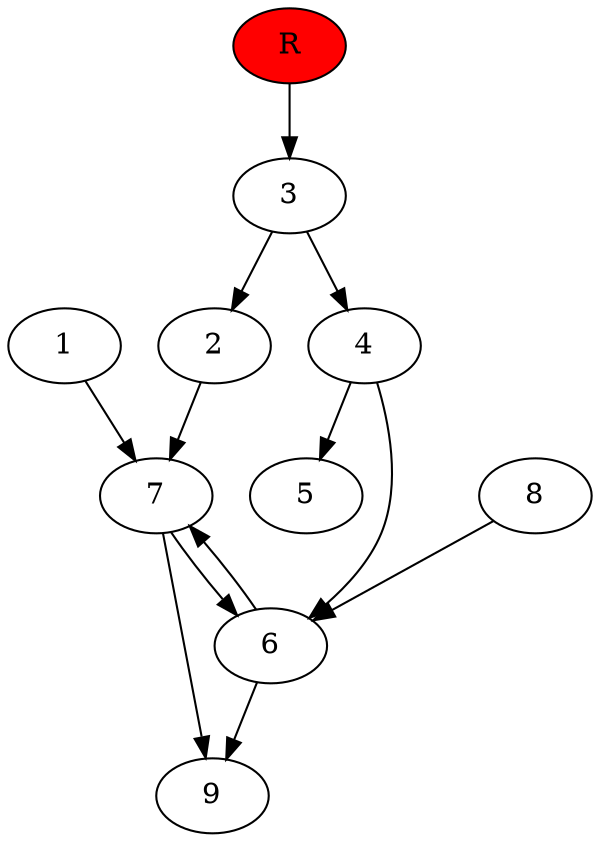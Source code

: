 digraph prb33506 {
	1
	2
	3
	4
	5
	6
	7
	8
	R [fillcolor="#ff0000" style=filled]
	1 -> 7
	2 -> 7
	3 -> 2
	3 -> 4
	4 -> 5
	4 -> 6
	6 -> 7
	6 -> 9
	7 -> 6
	7 -> 9
	8 -> 6
	R -> 3
}
